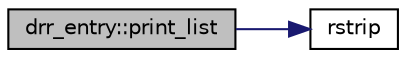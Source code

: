 digraph "drr_entry::print_list"
{
  edge [fontname="Helvetica",fontsize="10",labelfontname="Helvetica",labelfontsize="10"];
  node [fontname="Helvetica",fontsize="10",shape=record];
  rankdir="LR";
  Node1 [label="drr_entry::print_list",height=0.2,width=0.4,color="black", fillcolor="grey75", style="filled", fontcolor="black"];
  Node1 -> Node2 [color="midnightblue",fontsize="10",style="solid",fontname="Helvetica"];
  Node2 [label="rstrip",height=0.2,width=0.4,color="black", fillcolor="white", style="filled",URL="$d7/de4/_his_file_8cpp.html#a2befc6754c5fa744d00b1feb8f8e2f07",tooltip="Strip trailing whitespace from a c-string. "];
}
